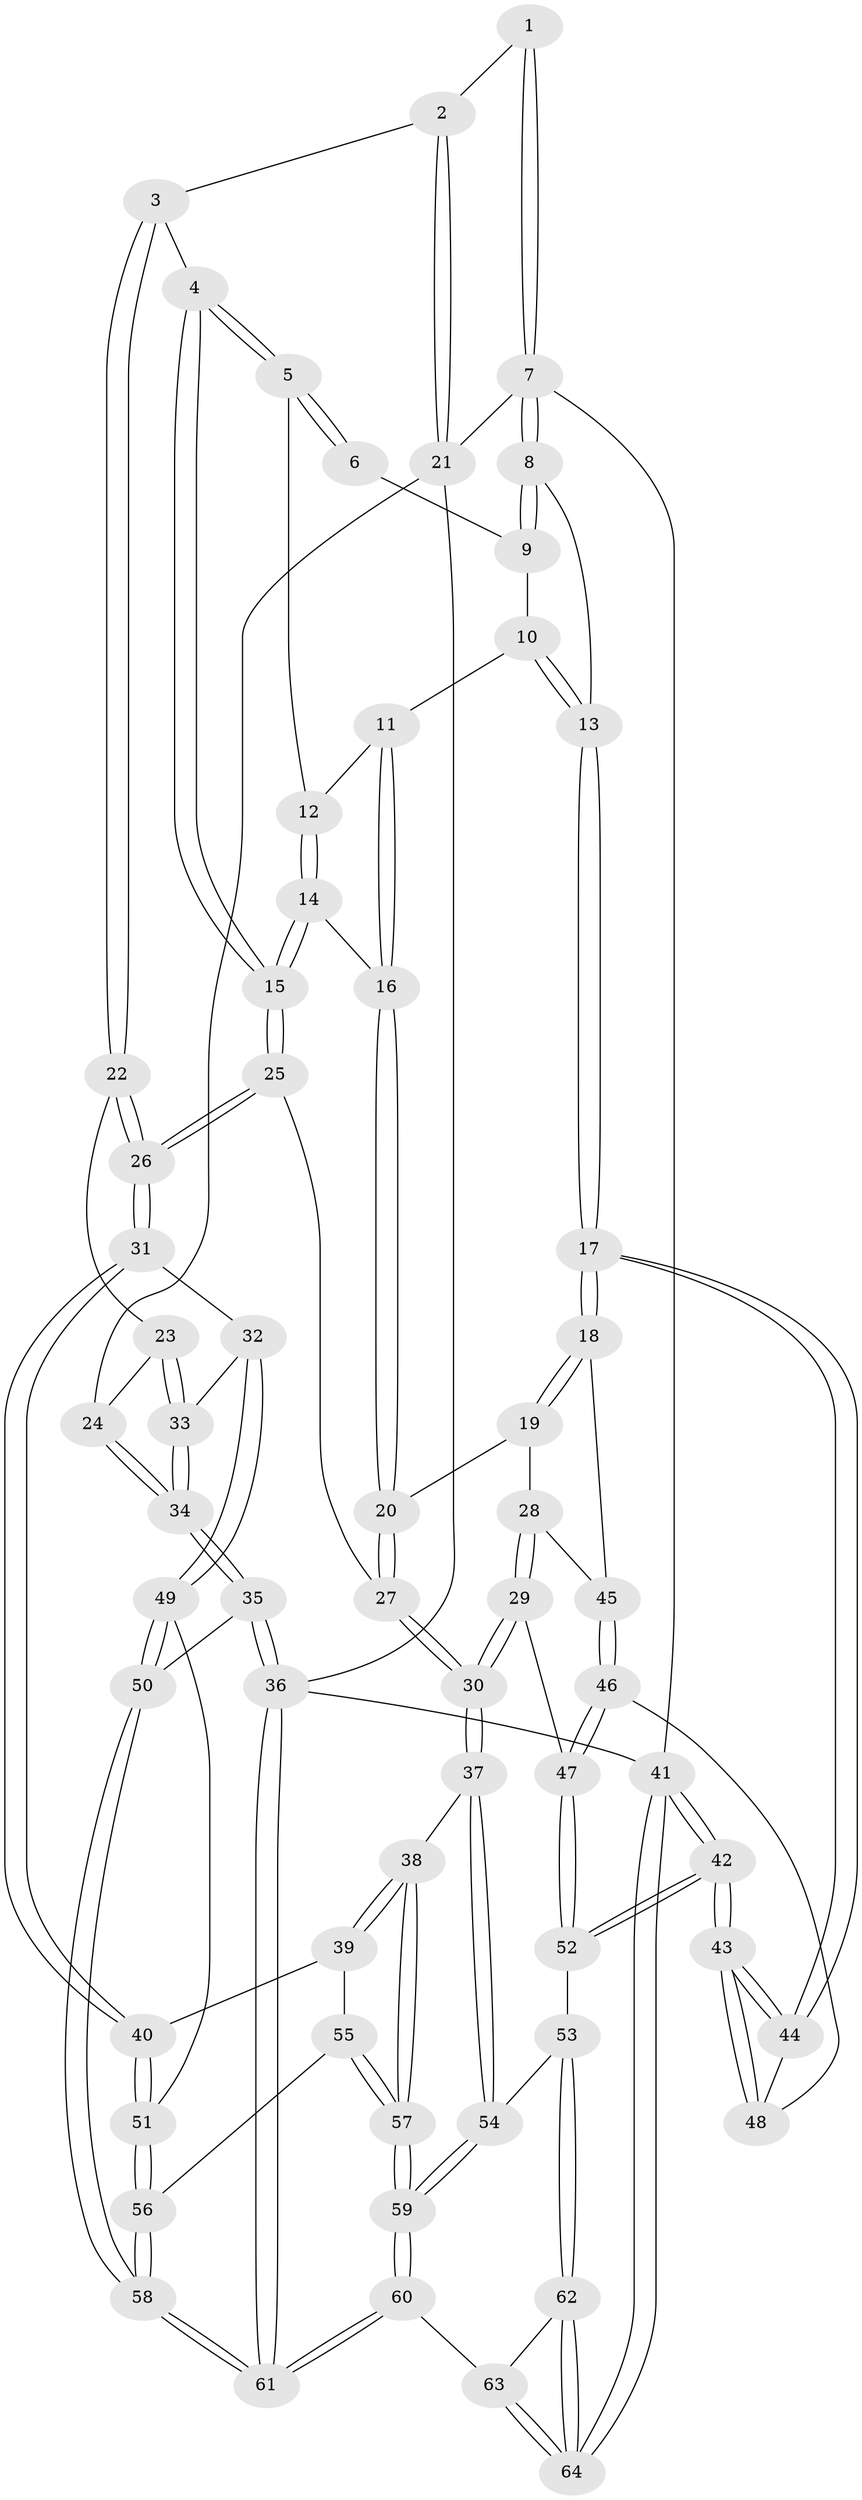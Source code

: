 // coarse degree distribution, {3: 0.15789473684210525, 4: 0.47368421052631576, 5: 0.2631578947368421, 2: 0.02631578947368421, 6: 0.07894736842105263}
// Generated by graph-tools (version 1.1) at 2025/42/03/06/25 10:42:28]
// undirected, 64 vertices, 157 edges
graph export_dot {
graph [start="1"]
  node [color=gray90,style=filled];
  1 [pos="+0.553338201902098+0"];
  2 [pos="+0+0"];
  3 [pos="+0.28755310696706515+0.24212893858117351"];
  4 [pos="+0.3537824106020116+0.23906026661048735"];
  5 [pos="+0.5265830799815823+0.12906818088358404"];
  6 [pos="+0.5392195956863395+0.09439686641334352"];
  7 [pos="+1+0"];
  8 [pos="+1+0"];
  9 [pos="+0.6772317881057789+0.13854575507570463"];
  10 [pos="+0.7475128459146249+0.21300405549341794"];
  11 [pos="+0.7116510046975597+0.2731063702990745"];
  12 [pos="+0.5969388133265714+0.2388384220345283"];
  13 [pos="+1+0"];
  14 [pos="+0.5475479430980182+0.35517307920417457"];
  15 [pos="+0.5110261017122367+0.3916535196649965"];
  16 [pos="+0.7403620711625195+0.3625009435138051"];
  17 [pos="+1+0.38590329692006536"];
  18 [pos="+1+0.3914179345243968"];
  19 [pos="+0.7674086622646882+0.4001031964575992"];
  20 [pos="+0.7624657771853196+0.39695687622562753"];
  21 [pos="+0+0"];
  22 [pos="+0.24405547733080094+0.41568649107060723"];
  23 [pos="+0.12296655814697202+0.453833741504603"];
  24 [pos="+0+0"];
  25 [pos="+0.513122021382332+0.444869485989536"];
  26 [pos="+0.3039576733441432+0.4920085901983476"];
  27 [pos="+0.5429233438712646+0.4837854641235348"];
  28 [pos="+0.738469690710797+0.5368805941357435"];
  29 [pos="+0.6781034788642541+0.6515560077997181"];
  30 [pos="+0.5706737978451999+0.6563094592117986"];
  31 [pos="+0.3159225930403094+0.6021708354835371"];
  32 [pos="+0.12663405132600195+0.6520575894268862"];
  33 [pos="+0.11803202091249627+0.46043219587216677"];
  34 [pos="+0+0.5728814131817753"];
  35 [pos="+0+0.7527090533088678"];
  36 [pos="+0+1"];
  37 [pos="+0.4869267358102649+0.7338052881791713"];
  38 [pos="+0.4770921468526125+0.731185940790494"];
  39 [pos="+0.4153032916772381+0.7089957862684856"];
  40 [pos="+0.36903650196282145+0.66897340159012"];
  41 [pos="+1+1"];
  42 [pos="+1+1"];
  43 [pos="+1+1"];
  44 [pos="+1+0.6442783506234818"];
  45 [pos="+0.8772007876577708+0.5655535547920504"];
  46 [pos="+0.8058069514317544+0.677555865961529"];
  47 [pos="+0.7595854843788417+0.6981039211875719"];
  48 [pos="+0.8449507830075318+0.6813246048505959"];
  49 [pos="+0.05073487771573572+0.7508396304061021"];
  50 [pos="+0+0.7548617202772467"];
  51 [pos="+0.09576112907209643+0.7821409839767518"];
  52 [pos="+0.8022718129442138+0.837980672476256"];
  53 [pos="+0.6159713389712024+0.8858084552004566"];
  54 [pos="+0.49682212398570347+0.7805396785634258"];
  55 [pos="+0.2361513318165462+0.8318444239717945"];
  56 [pos="+0.10420428589393817+0.7905555138119541"];
  57 [pos="+0.27315784376559266+0.914288762612857"];
  58 [pos="+0.16049183502329994+1"];
  59 [pos="+0.33001697693743337+1"];
  60 [pos="+0.32894224355902973+1"];
  61 [pos="+0.22904585563366558+1"];
  62 [pos="+0.6167890670524864+0.8899195736230012"];
  63 [pos="+0.5222536562330657+1"];
  64 [pos="+1+1"];
  1 -- 2;
  1 -- 7;
  1 -- 7;
  2 -- 3;
  2 -- 21;
  2 -- 21;
  3 -- 4;
  3 -- 22;
  3 -- 22;
  4 -- 5;
  4 -- 5;
  4 -- 15;
  4 -- 15;
  5 -- 6;
  5 -- 6;
  5 -- 12;
  6 -- 9;
  7 -- 8;
  7 -- 8;
  7 -- 21;
  7 -- 41;
  8 -- 9;
  8 -- 9;
  8 -- 13;
  9 -- 10;
  10 -- 11;
  10 -- 13;
  10 -- 13;
  11 -- 12;
  11 -- 16;
  11 -- 16;
  12 -- 14;
  12 -- 14;
  13 -- 17;
  13 -- 17;
  14 -- 15;
  14 -- 15;
  14 -- 16;
  15 -- 25;
  15 -- 25;
  16 -- 20;
  16 -- 20;
  17 -- 18;
  17 -- 18;
  17 -- 44;
  17 -- 44;
  18 -- 19;
  18 -- 19;
  18 -- 45;
  19 -- 20;
  19 -- 28;
  20 -- 27;
  20 -- 27;
  21 -- 24;
  21 -- 36;
  22 -- 23;
  22 -- 26;
  22 -- 26;
  23 -- 24;
  23 -- 33;
  23 -- 33;
  24 -- 34;
  24 -- 34;
  25 -- 26;
  25 -- 26;
  25 -- 27;
  26 -- 31;
  26 -- 31;
  27 -- 30;
  27 -- 30;
  28 -- 29;
  28 -- 29;
  28 -- 45;
  29 -- 30;
  29 -- 30;
  29 -- 47;
  30 -- 37;
  30 -- 37;
  31 -- 32;
  31 -- 40;
  31 -- 40;
  32 -- 33;
  32 -- 49;
  32 -- 49;
  33 -- 34;
  33 -- 34;
  34 -- 35;
  34 -- 35;
  35 -- 36;
  35 -- 36;
  35 -- 50;
  36 -- 61;
  36 -- 61;
  36 -- 41;
  37 -- 38;
  37 -- 54;
  37 -- 54;
  38 -- 39;
  38 -- 39;
  38 -- 57;
  38 -- 57;
  39 -- 40;
  39 -- 55;
  40 -- 51;
  40 -- 51;
  41 -- 42;
  41 -- 42;
  41 -- 64;
  41 -- 64;
  42 -- 43;
  42 -- 43;
  42 -- 52;
  42 -- 52;
  43 -- 44;
  43 -- 44;
  43 -- 48;
  43 -- 48;
  44 -- 48;
  45 -- 46;
  45 -- 46;
  46 -- 47;
  46 -- 47;
  46 -- 48;
  47 -- 52;
  47 -- 52;
  49 -- 50;
  49 -- 50;
  49 -- 51;
  50 -- 58;
  50 -- 58;
  51 -- 56;
  51 -- 56;
  52 -- 53;
  53 -- 54;
  53 -- 62;
  53 -- 62;
  54 -- 59;
  54 -- 59;
  55 -- 56;
  55 -- 57;
  55 -- 57;
  56 -- 58;
  56 -- 58;
  57 -- 59;
  57 -- 59;
  58 -- 61;
  58 -- 61;
  59 -- 60;
  59 -- 60;
  60 -- 61;
  60 -- 61;
  60 -- 63;
  62 -- 63;
  62 -- 64;
  62 -- 64;
  63 -- 64;
  63 -- 64;
}
